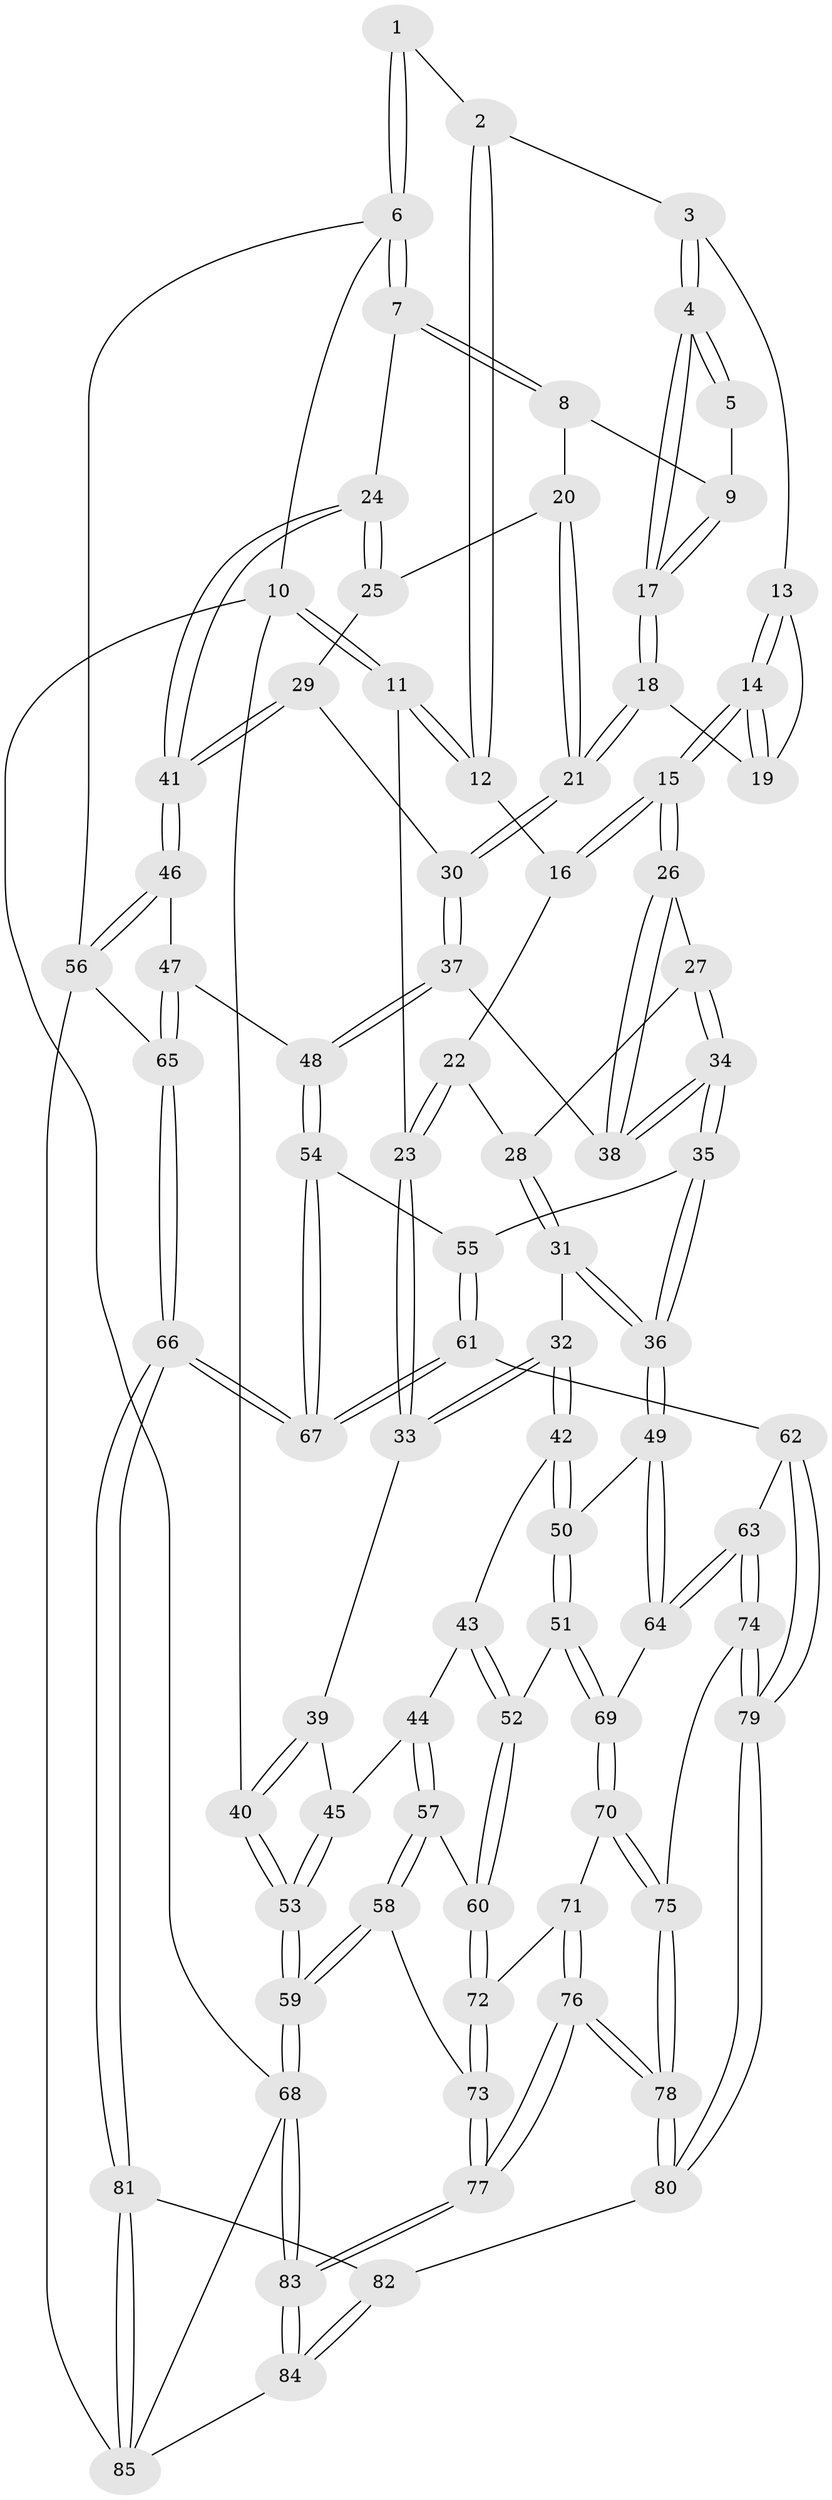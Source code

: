 // coarse degree distribution, {3: 0.1836734693877551, 4: 0.4897959183673469, 5: 0.2653061224489796, 6: 0.061224489795918366}
// Generated by graph-tools (version 1.1) at 2025/42/03/06/25 10:42:30]
// undirected, 85 vertices, 209 edges
graph export_dot {
graph [start="1"]
  node [color=gray90,style=filled];
  1 [pos="+0.9025129869911565+0"];
  2 [pos="+0.5902208526254958+0"];
  3 [pos="+0.6181131233663074+0"];
  4 [pos="+0.8154727319958722+0.11910681841044497"];
  5 [pos="+0.8680187138811051+0.02610840074005211"];
  6 [pos="+1+0"];
  7 [pos="+1+0.004236889354501416"];
  8 [pos="+1+0.09385840195343072"];
  9 [pos="+1+0.09521320855134337"];
  10 [pos="+0+0"];
  11 [pos="+0+0"];
  12 [pos="+0.31140648629391016+0"];
  13 [pos="+0.6092584969134428+0.0814139306522787"];
  14 [pos="+0.5413457735615563+0.21809769203880736"];
  15 [pos="+0.535963907361587+0.22362919522196384"];
  16 [pos="+0.4187010566094232+0.14853370638804378"];
  17 [pos="+0.8198286127096914+0.15990859290996529"];
  18 [pos="+0.8054434821206921+0.2043293159644466"];
  19 [pos="+0.7978500258020792+0.20233877233697234"];
  20 [pos="+0.9340783718484788+0.2182318634982839"];
  21 [pos="+0.8057112210101671+0.2052417852320937"];
  22 [pos="+0.30982334738732703+0.23594886092868786"];
  23 [pos="+0.18603688785350653+0.23342072078653794"];
  24 [pos="+1+0.32140543827423285"];
  25 [pos="+0.99827794361504+0.2652157056322802"];
  26 [pos="+0.5359666487539587+0.2271317974175477"];
  27 [pos="+0.3811186790078241+0.29163540641168434"];
  28 [pos="+0.3460942419699907+0.2791474856361154"];
  29 [pos="+0.8436601116105243+0.32659075000018695"];
  30 [pos="+0.7999442154415746+0.3186922592104587"];
  31 [pos="+0.33050653036339844+0.4078398998349742"];
  32 [pos="+0.27764015429504435+0.40838038961143286"];
  33 [pos="+0.19161746124466614+0.3394842578718501"];
  34 [pos="+0.4660210081401654+0.45614645051893976"];
  35 [pos="+0.4647889500346534+0.4577681859852959"];
  36 [pos="+0.46435164136823215+0.45793194196769976"];
  37 [pos="+0.737783556391633+0.4068959984026692"];
  38 [pos="+0.5666143312257196+0.3659485811471664"];
  39 [pos="+0.17627561552973764+0.35659821044771567"];
  40 [pos="+0+0.3469677455683863"];
  41 [pos="+1+0.46722340600371204"];
  42 [pos="+0.2622967006757068+0.46007578793350784"];
  43 [pos="+0.23552312368458203+0.4954077877358151"];
  44 [pos="+0.1266132137998532+0.5128236199660093"];
  45 [pos="+0.1049160026312639+0.4633354120585814"];
  46 [pos="+1+0.6025143621385808"];
  47 [pos="+0.8155423647106305+0.488528989997045"];
  48 [pos="+0.7569138593990139+0.4634578577550795"];
  49 [pos="+0.415970302860262+0.5214559040174588"];
  50 [pos="+0.3388983553172451+0.5560000493692278"];
  51 [pos="+0.2880774112462667+0.5993592674894228"];
  52 [pos="+0.27801483376363967+0.5963795469638942"];
  53 [pos="+0+0.3928295088289158"];
  54 [pos="+0.689796682289891+0.6279066450277933"];
  55 [pos="+0.47705368915638585+0.4747510609827938"];
  56 [pos="+1+0.7193413411042775"];
  57 [pos="+0.12366997390841478+0.5847881523654458"];
  58 [pos="+0+0.6692378015792958"];
  59 [pos="+0+0.6734603875239628"];
  60 [pos="+0.15032147190098558+0.6137288704895407"];
  61 [pos="+0.5528583162338052+0.7168725952813093"];
  62 [pos="+0.5074657629672147+0.7180394398599346"];
  63 [pos="+0.4467035255197101+0.6908143234982891"];
  64 [pos="+0.42652508159920577+0.6761292866548148"];
  65 [pos="+0.8688159573032842+0.8052378508982477"];
  66 [pos="+0.7378378213141809+0.8478066644525588"];
  67 [pos="+0.6815438465864566+0.7594180785518998"];
  68 [pos="+0+1"];
  69 [pos="+0.3172690447191186+0.6863869900006723"];
  70 [pos="+0.3056828345707243+0.708996858697772"];
  71 [pos="+0.2559732545237682+0.7315374094720123"];
  72 [pos="+0.15457956341150053+0.6879533428250888"];
  73 [pos="+0.12515316778070334+0.7296578644698881"];
  74 [pos="+0.36440938664586486+0.7876586487926864"];
  75 [pos="+0.3425202457632609+0.7764226164970568"];
  76 [pos="+0.1916811684176606+0.949383582800285"];
  77 [pos="+0.12197820424455613+1"];
  78 [pos="+0.19685162076119858+0.946720953784047"];
  79 [pos="+0.4086144668696238+0.8352600990684925"];
  80 [pos="+0.4100386707972168+0.8778103222069004"];
  81 [pos="+0.7317989472810983+0.8646330622773509"];
  82 [pos="+0.4269442899061573+0.890308658079067"];
  83 [pos="+0+1"];
  84 [pos="+0.46516167613465176+1"];
  85 [pos="+0.6981238763186429+1"];
  1 -- 2;
  1 -- 6;
  1 -- 6;
  2 -- 3;
  2 -- 12;
  2 -- 12;
  3 -- 4;
  3 -- 4;
  3 -- 13;
  4 -- 5;
  4 -- 5;
  4 -- 17;
  4 -- 17;
  5 -- 9;
  6 -- 7;
  6 -- 7;
  6 -- 10;
  6 -- 56;
  7 -- 8;
  7 -- 8;
  7 -- 24;
  8 -- 9;
  8 -- 20;
  9 -- 17;
  9 -- 17;
  10 -- 11;
  10 -- 11;
  10 -- 40;
  10 -- 68;
  11 -- 12;
  11 -- 12;
  11 -- 23;
  12 -- 16;
  13 -- 14;
  13 -- 14;
  13 -- 19;
  14 -- 15;
  14 -- 15;
  14 -- 19;
  14 -- 19;
  15 -- 16;
  15 -- 16;
  15 -- 26;
  15 -- 26;
  16 -- 22;
  17 -- 18;
  17 -- 18;
  18 -- 19;
  18 -- 21;
  18 -- 21;
  20 -- 21;
  20 -- 21;
  20 -- 25;
  21 -- 30;
  21 -- 30;
  22 -- 23;
  22 -- 23;
  22 -- 28;
  23 -- 33;
  23 -- 33;
  24 -- 25;
  24 -- 25;
  24 -- 41;
  24 -- 41;
  25 -- 29;
  26 -- 27;
  26 -- 38;
  26 -- 38;
  27 -- 28;
  27 -- 34;
  27 -- 34;
  28 -- 31;
  28 -- 31;
  29 -- 30;
  29 -- 41;
  29 -- 41;
  30 -- 37;
  30 -- 37;
  31 -- 32;
  31 -- 36;
  31 -- 36;
  32 -- 33;
  32 -- 33;
  32 -- 42;
  32 -- 42;
  33 -- 39;
  34 -- 35;
  34 -- 35;
  34 -- 38;
  34 -- 38;
  35 -- 36;
  35 -- 36;
  35 -- 55;
  36 -- 49;
  36 -- 49;
  37 -- 38;
  37 -- 48;
  37 -- 48;
  39 -- 40;
  39 -- 40;
  39 -- 45;
  40 -- 53;
  40 -- 53;
  41 -- 46;
  41 -- 46;
  42 -- 43;
  42 -- 50;
  42 -- 50;
  43 -- 44;
  43 -- 52;
  43 -- 52;
  44 -- 45;
  44 -- 57;
  44 -- 57;
  45 -- 53;
  45 -- 53;
  46 -- 47;
  46 -- 56;
  46 -- 56;
  47 -- 48;
  47 -- 65;
  47 -- 65;
  48 -- 54;
  48 -- 54;
  49 -- 50;
  49 -- 64;
  49 -- 64;
  50 -- 51;
  50 -- 51;
  51 -- 52;
  51 -- 69;
  51 -- 69;
  52 -- 60;
  52 -- 60;
  53 -- 59;
  53 -- 59;
  54 -- 55;
  54 -- 67;
  54 -- 67;
  55 -- 61;
  55 -- 61;
  56 -- 65;
  56 -- 85;
  57 -- 58;
  57 -- 58;
  57 -- 60;
  58 -- 59;
  58 -- 59;
  58 -- 73;
  59 -- 68;
  59 -- 68;
  60 -- 72;
  60 -- 72;
  61 -- 62;
  61 -- 67;
  61 -- 67;
  62 -- 63;
  62 -- 79;
  62 -- 79;
  63 -- 64;
  63 -- 64;
  63 -- 74;
  63 -- 74;
  64 -- 69;
  65 -- 66;
  65 -- 66;
  66 -- 67;
  66 -- 67;
  66 -- 81;
  66 -- 81;
  68 -- 83;
  68 -- 83;
  68 -- 85;
  69 -- 70;
  69 -- 70;
  70 -- 71;
  70 -- 75;
  70 -- 75;
  71 -- 72;
  71 -- 76;
  71 -- 76;
  72 -- 73;
  72 -- 73;
  73 -- 77;
  73 -- 77;
  74 -- 75;
  74 -- 79;
  74 -- 79;
  75 -- 78;
  75 -- 78;
  76 -- 77;
  76 -- 77;
  76 -- 78;
  76 -- 78;
  77 -- 83;
  77 -- 83;
  78 -- 80;
  78 -- 80;
  79 -- 80;
  79 -- 80;
  80 -- 82;
  81 -- 82;
  81 -- 85;
  81 -- 85;
  82 -- 84;
  82 -- 84;
  83 -- 84;
  83 -- 84;
  84 -- 85;
}
